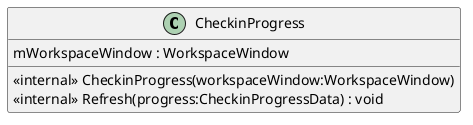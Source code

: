 @startuml
class CheckinProgress {
    <<internal>> CheckinProgress(workspaceWindow:WorkspaceWindow)
    <<internal>> Refresh(progress:CheckinProgressData) : void
    mWorkspaceWindow : WorkspaceWindow
}
@enduml
